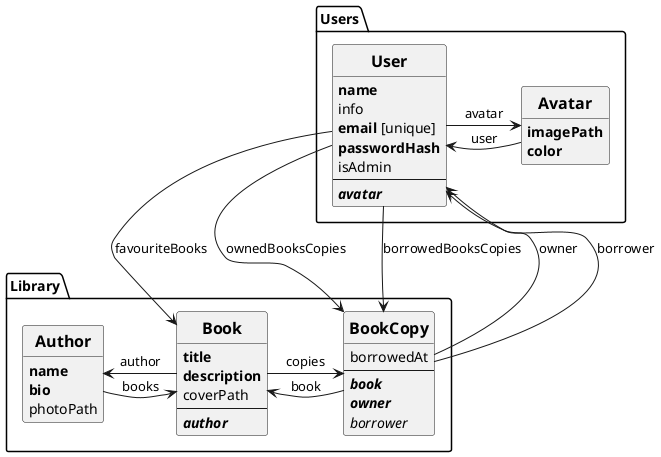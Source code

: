@startuml
!define table(name) class name << (T,#FFAAAA) >>
!define primary_key(x) <b><i>x</i></b>
!define foreign_key(x) <i>x</i>
!define not_null(x) <b>x</b>

skinparam classFontSize 16
skinparam classFontStyle bold
hide class circle
hide methods
hide stereotypes

package Users {
  table(Avatar) {
    not_null(imagePath)
    not_null(color)
  }

  table(User) {
    not_null(name)
    info
    not_null(email) [unique]
    not_null(passwordHash)
    isAdmin
    --
    not_null(foreign_key(avatar))
  }
}

package Library {
  table(Author) {
    not_null(name)
    not_null(bio)
    photoPath
  }

  table(Book) {
    not_null(title)
    not_null(description)
    coverPath
    --
    not_null(foreign_key(author))
  }

  table(BookCopy) {
    borrowedAt
    --
    not_null(foreign_key(book))
    not_null(foreign_key(owner))
    foreign_key(borrower)
  }
}


' Relations

User -right-> Avatar : avatar
Avatar -left-> User : user

Book -right-> BookCopy : copies
User --> BookCopy: ownedBooksCopies
BookCopy --> User : owner
User --> BookCopy: borrowedBooksCopies
BookCopy --> User : borrower
BookCopy --> Book : book

Book -> Author : author
Author --> Book : books
User --> Book : favouriteBooks
@enduml
